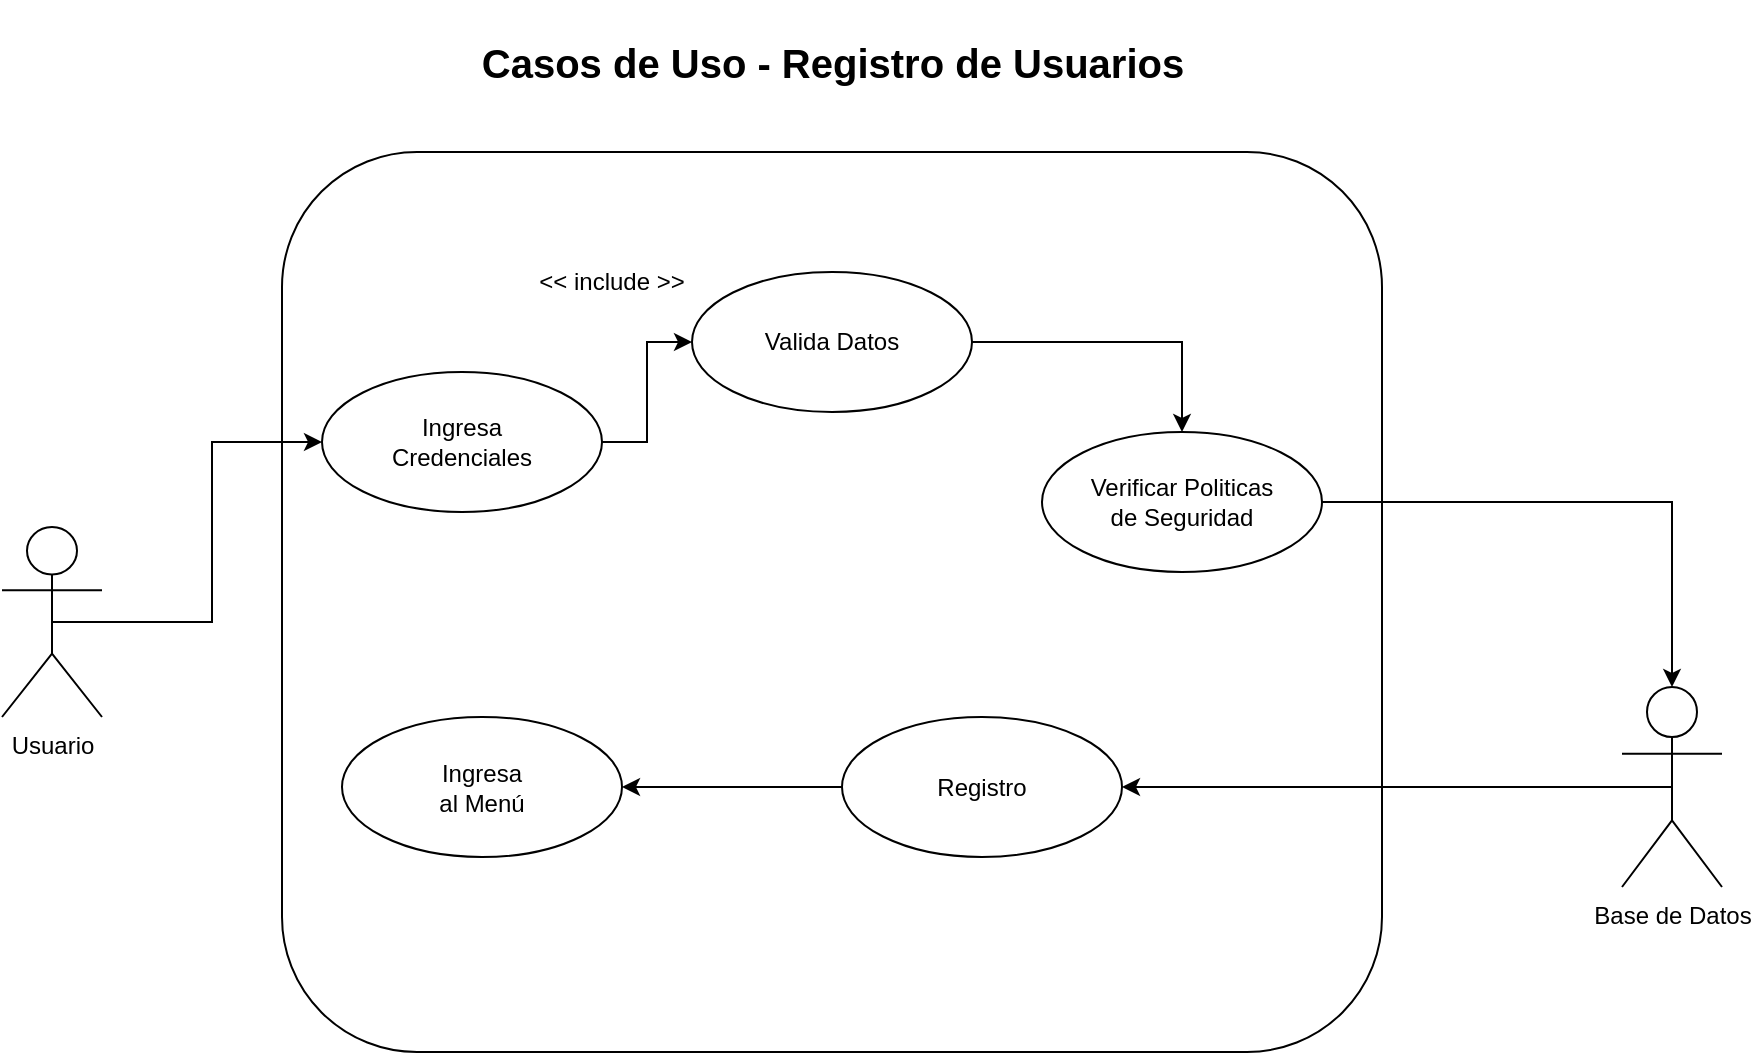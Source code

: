 <mxfile version="27.0.6">
  <diagram name="Página-1" id="5hIjsbaCpTf4_EqwYwrd">
    <mxGraphModel dx="928" dy="1797" grid="1" gridSize="10" guides="1" tooltips="1" connect="1" arrows="1" fold="1" page="1" pageScale="1" pageWidth="827" pageHeight="1169" math="0" shadow="0">
      <root>
        <mxCell id="0" />
        <mxCell id="1" parent="0" />
        <mxCell id="5G2NS2qgoAP8DJX1MPoN-1" value="" style="rounded=1;whiteSpace=wrap;html=1;fillColor=none;strokeColor=default;movable=0;resizable=0;rotatable=0;deletable=0;editable=0;locked=1;connectable=0;" parent="1" vertex="1">
          <mxGeometry x="220" y="40" width="550" height="450" as="geometry" />
        </mxCell>
        <mxCell id="5G2NS2qgoAP8DJX1MPoN-2" style="edgeStyle=orthogonalEdgeStyle;rounded=0;orthogonalLoop=1;jettySize=auto;html=1;entryX=0;entryY=0.5;entryDx=0;entryDy=0;exitX=0.5;exitY=0.5;exitDx=0;exitDy=0;exitPerimeter=0;" parent="1" source="5G2NS2qgoAP8DJX1MPoN-3" target="5G2NS2qgoAP8DJX1MPoN-5" edge="1">
          <mxGeometry relative="1" as="geometry">
            <mxPoint x="140" y="275" as="sourcePoint" />
          </mxGeometry>
        </mxCell>
        <mxCell id="5G2NS2qgoAP8DJX1MPoN-3" value="Usuario" style="shape=umlActor;verticalLabelPosition=bottom;verticalAlign=top;html=1;" parent="1" vertex="1">
          <mxGeometry x="80" y="227.5" width="50" height="95" as="geometry" />
        </mxCell>
        <mxCell id="5G2NS2qgoAP8DJX1MPoN-4" style="edgeStyle=orthogonalEdgeStyle;rounded=0;orthogonalLoop=1;jettySize=auto;html=1;exitX=1;exitY=0.5;exitDx=0;exitDy=0;entryX=0;entryY=0.5;entryDx=0;entryDy=0;" parent="1" source="5G2NS2qgoAP8DJX1MPoN-5" target="5G2NS2qgoAP8DJX1MPoN-10" edge="1">
          <mxGeometry relative="1" as="geometry" />
        </mxCell>
        <mxCell id="5G2NS2qgoAP8DJX1MPoN-5" value="Ingresa&lt;div&gt;Credenciales&lt;/div&gt;" style="ellipse;whiteSpace=wrap;html=1;" parent="1" vertex="1">
          <mxGeometry x="240" y="150" width="140" height="70" as="geometry" />
        </mxCell>
        <mxCell id="5G2NS2qgoAP8DJX1MPoN-6" style="edgeStyle=orthogonalEdgeStyle;rounded=0;orthogonalLoop=1;jettySize=auto;html=1;exitX=0;exitY=0.5;exitDx=0;exitDy=0;entryX=1;entryY=0.5;entryDx=0;entryDy=0;" parent="1" source="5G2NS2qgoAP8DJX1MPoN-7" target="5G2NS2qgoAP8DJX1MPoN-11" edge="1">
          <mxGeometry relative="1" as="geometry">
            <mxPoint x="450" y="350" as="targetPoint" />
          </mxGeometry>
        </mxCell>
        <mxCell id="5G2NS2qgoAP8DJX1MPoN-7" value="Registro" style="ellipse;whiteSpace=wrap;html=1;" parent="1" vertex="1">
          <mxGeometry x="500" y="322.5" width="140" height="70" as="geometry" />
        </mxCell>
        <mxCell id="5G2NS2qgoAP8DJX1MPoN-8" value="&amp;lt;&amp;lt; include &amp;gt;&amp;gt;" style="text;html=1;align=center;verticalAlign=middle;whiteSpace=wrap;rounded=0;" parent="1" vertex="1">
          <mxGeometry x="340" y="90" width="90" height="30" as="geometry" />
        </mxCell>
        <mxCell id="Xj2y9jhZU2Z0p5fVJHXv-2" style="edgeStyle=orthogonalEdgeStyle;rounded=0;orthogonalLoop=1;jettySize=auto;html=1;exitX=1;exitY=0.5;exitDx=0;exitDy=0;" parent="1" source="5G2NS2qgoAP8DJX1MPoN-10" target="Xj2y9jhZU2Z0p5fVJHXv-1" edge="1">
          <mxGeometry relative="1" as="geometry" />
        </mxCell>
        <mxCell id="5G2NS2qgoAP8DJX1MPoN-10" value="Valida Datos" style="ellipse;whiteSpace=wrap;html=1;" parent="1" vertex="1">
          <mxGeometry x="425" y="100" width="140" height="70" as="geometry" />
        </mxCell>
        <mxCell id="5G2NS2qgoAP8DJX1MPoN-11" value="Ingresa&lt;div&gt;al Menú&lt;/div&gt;" style="ellipse;whiteSpace=wrap;html=1;" parent="1" vertex="1">
          <mxGeometry x="250" y="322.5" width="140" height="70" as="geometry" />
        </mxCell>
        <mxCell id="5G2NS2qgoAP8DJX1MPoN-12" value="&lt;h1&gt;&lt;b&gt;&lt;font face=&quot;Helvetica&quot; style=&quot;font-size: 20px;&quot;&gt;Casos de Uso - Registro de Usuarios&lt;/font&gt;&lt;/b&gt;&lt;/h1&gt;" style="text;html=1;align=center;verticalAlign=middle;whiteSpace=wrap;rounded=0;" parent="1" vertex="1">
          <mxGeometry x="222.5" y="-20" width="545" height="30" as="geometry" />
        </mxCell>
        <mxCell id="5G2NS2qgoAP8DJX1MPoN-19" style="edgeStyle=orthogonalEdgeStyle;rounded=0;orthogonalLoop=1;jettySize=auto;html=1;exitX=0.5;exitY=0.5;exitDx=0;exitDy=0;exitPerimeter=0;entryX=1;entryY=0.5;entryDx=0;entryDy=0;" parent="1" source="5G2NS2qgoAP8DJX1MPoN-15" target="5G2NS2qgoAP8DJX1MPoN-7" edge="1">
          <mxGeometry relative="1" as="geometry" />
        </mxCell>
        <mxCell id="5G2NS2qgoAP8DJX1MPoN-15" value="Base de Datos&lt;div&gt;&lt;br&gt;&lt;/div&gt;" style="shape=umlActor;verticalLabelPosition=bottom;verticalAlign=top;html=1;outlineConnect=0;" parent="1" vertex="1">
          <mxGeometry x="890" y="307.5" width="50" height="100" as="geometry" />
        </mxCell>
        <mxCell id="Xj2y9jhZU2Z0p5fVJHXv-1" value="Verificar Politicas&lt;div&gt;de Seguridad&lt;/div&gt;" style="ellipse;whiteSpace=wrap;html=1;" parent="1" vertex="1">
          <mxGeometry x="600" y="180" width="140" height="70" as="geometry" />
        </mxCell>
        <mxCell id="Xj2y9jhZU2Z0p5fVJHXv-3" style="edgeStyle=orthogonalEdgeStyle;rounded=0;orthogonalLoop=1;jettySize=auto;html=1;exitX=1;exitY=0.5;exitDx=0;exitDy=0;entryX=0.5;entryY=0;entryDx=0;entryDy=0;entryPerimeter=0;" parent="1" source="Xj2y9jhZU2Z0p5fVJHXv-1" target="5G2NS2qgoAP8DJX1MPoN-15" edge="1">
          <mxGeometry relative="1" as="geometry" />
        </mxCell>
      </root>
    </mxGraphModel>
  </diagram>
</mxfile>
